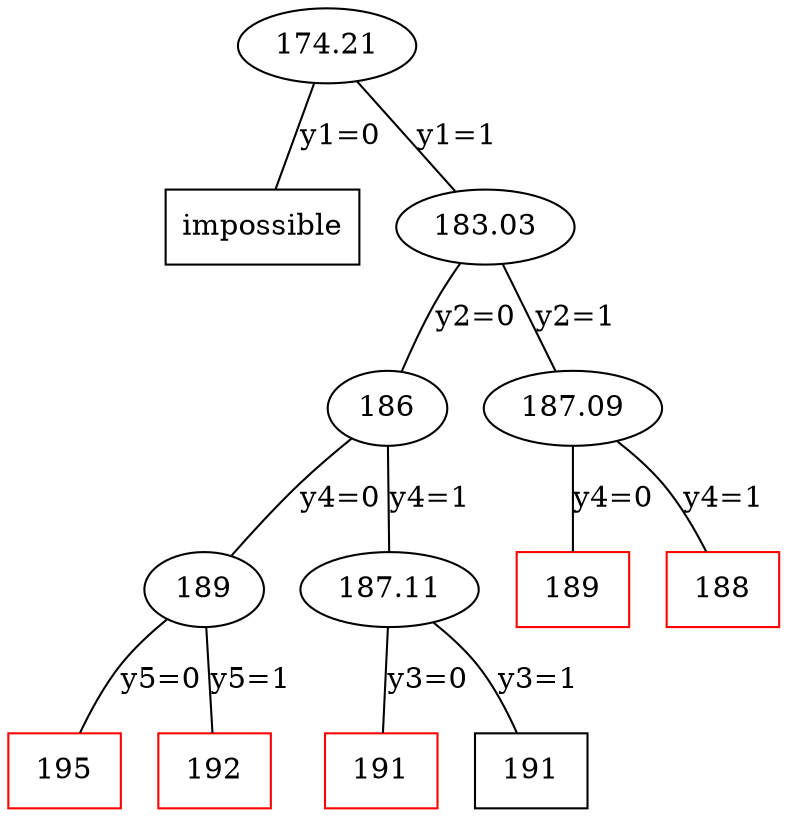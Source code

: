 graph g{
1[label="174.21"];
2[label="impossible" shape="rectangle"];
3[label="183.03"];
4[label="186"];
5[label="189"];
6[label="195" shape="rectangle" color="red"];
7[label="192" shape="rectangle" color="red"];
8[label="187.11"];
9[label="191" shape="rectangle" color="red"];
10[label="191" shape="rectangle"];
11[label="187.09"];
12[label="189" shape="rectangle" color="red"];
13[label="188" shape="rectangle" color="red"];

1--2[label="y1=0"];
1--3[label="y1=1"];
3--4[label="y2=0"];
4--5[label="y4=0"];
5--6[label="y5=0"];
5--7[label="y5=1"];
4--8[label="y4=1"];
8--9[label="y3=0"];
8--10[label="y3=1"];
3--11[label="y2=1"];
11--12[label="y4=0"];
11--13[label="y4=1"];
}

